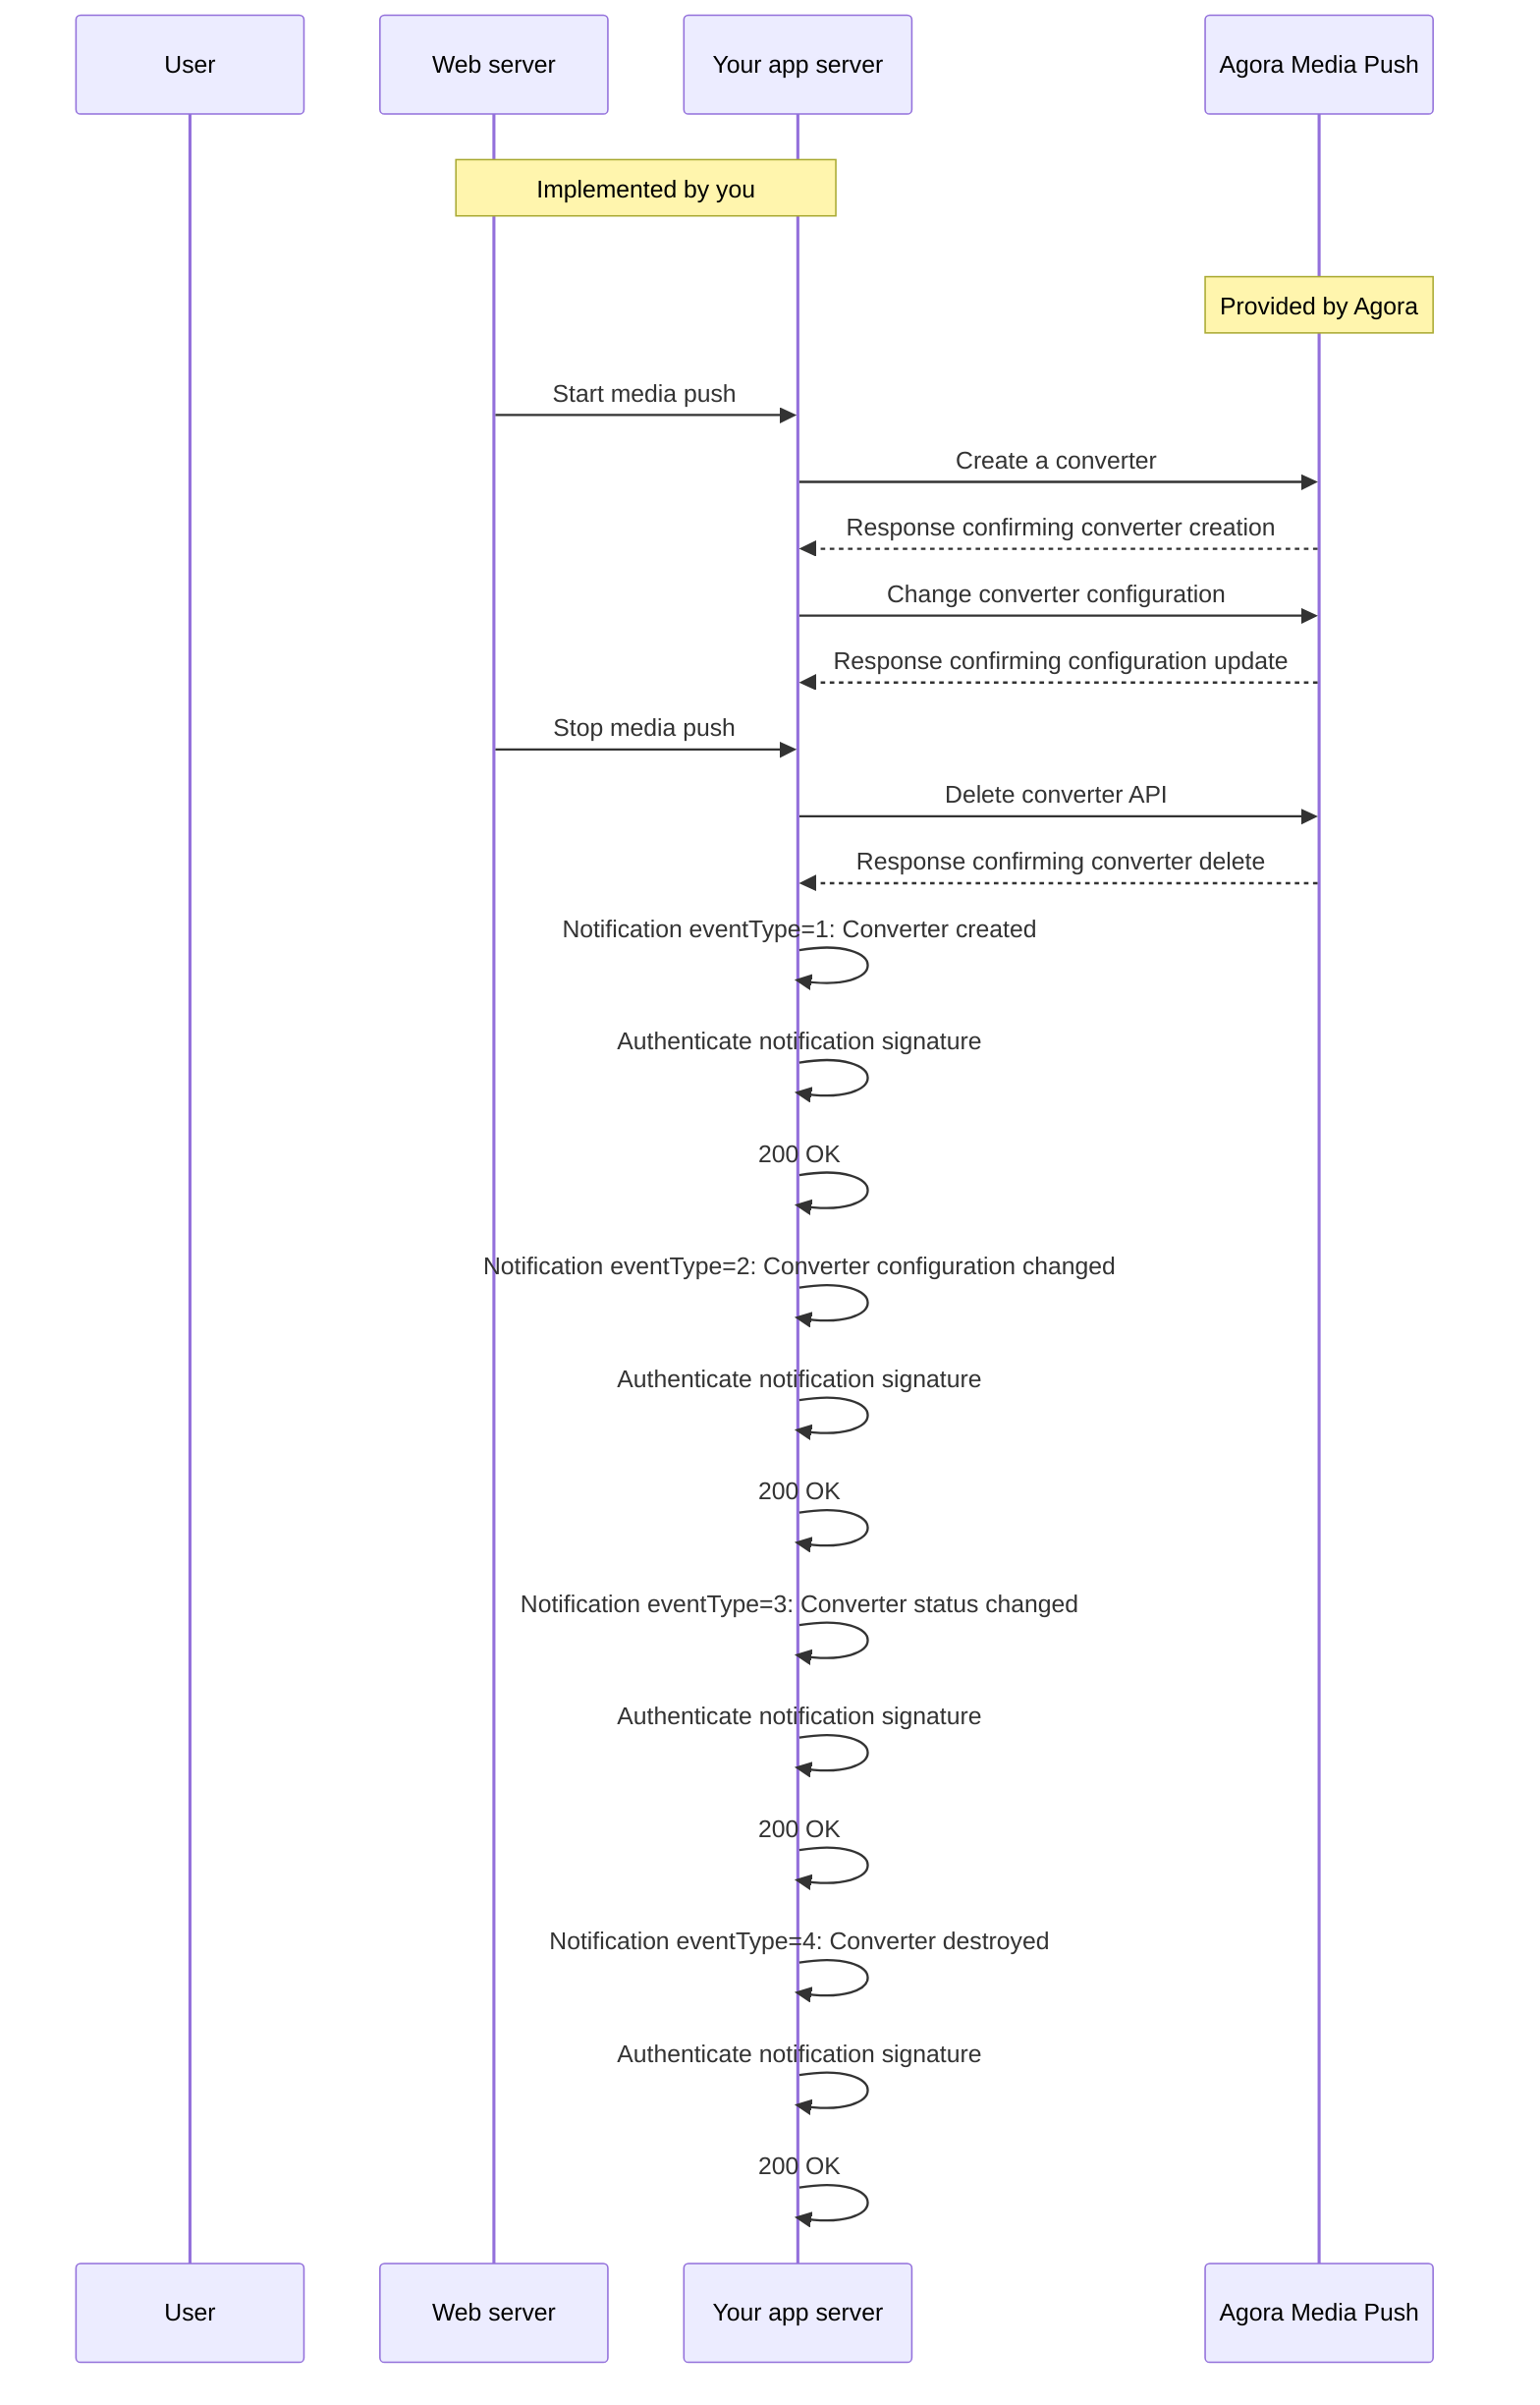 sequenceDiagram
    participant User
    participant WebServer as Web server
    participant AppServer as Your app server
    participant Agora as Agora Media Push

    rect rgb(255, 255, 255)
        note over WebServer, AppServer: Implemented by you
    end
    rect rgb(255, 255, 255)
        note over Agora: Provided by Agora
    end

    WebServer->>AppServer: Start media push
    AppServer->>Agora: Create a converter
    Agora-->>AppServer: Response confirming converter creation
    AppServer->>Agora: Change converter configuration
    Agora-->>AppServer: Response confirming configuration update
    WebServer->>AppServer: Stop media push
    AppServer->>Agora: Delete converter API
    Agora-->>AppServer: Response confirming converter delete

    AppServer->>AppServer: Notification eventType=1: Converter created
    AppServer->>AppServer: Authenticate notification signature
    AppServer->>AppServer: 200 OK
    
    AppServer->>AppServer: Notification eventType=2: Converter configuration changed
    AppServer->>AppServer: Authenticate notification signature
    AppServer->>AppServer: 200 OK
    
    AppServer->>AppServer: Notification eventType=3: Converter status changed
    AppServer->>AppServer: Authenticate notification signature
    AppServer->>AppServer: 200 OK

    AppServer->>AppServer: Notification eventType=4: Converter destroyed
    AppServer->>AppServer: Authenticate notification signature
    AppServer->>AppServer: 200 OK
